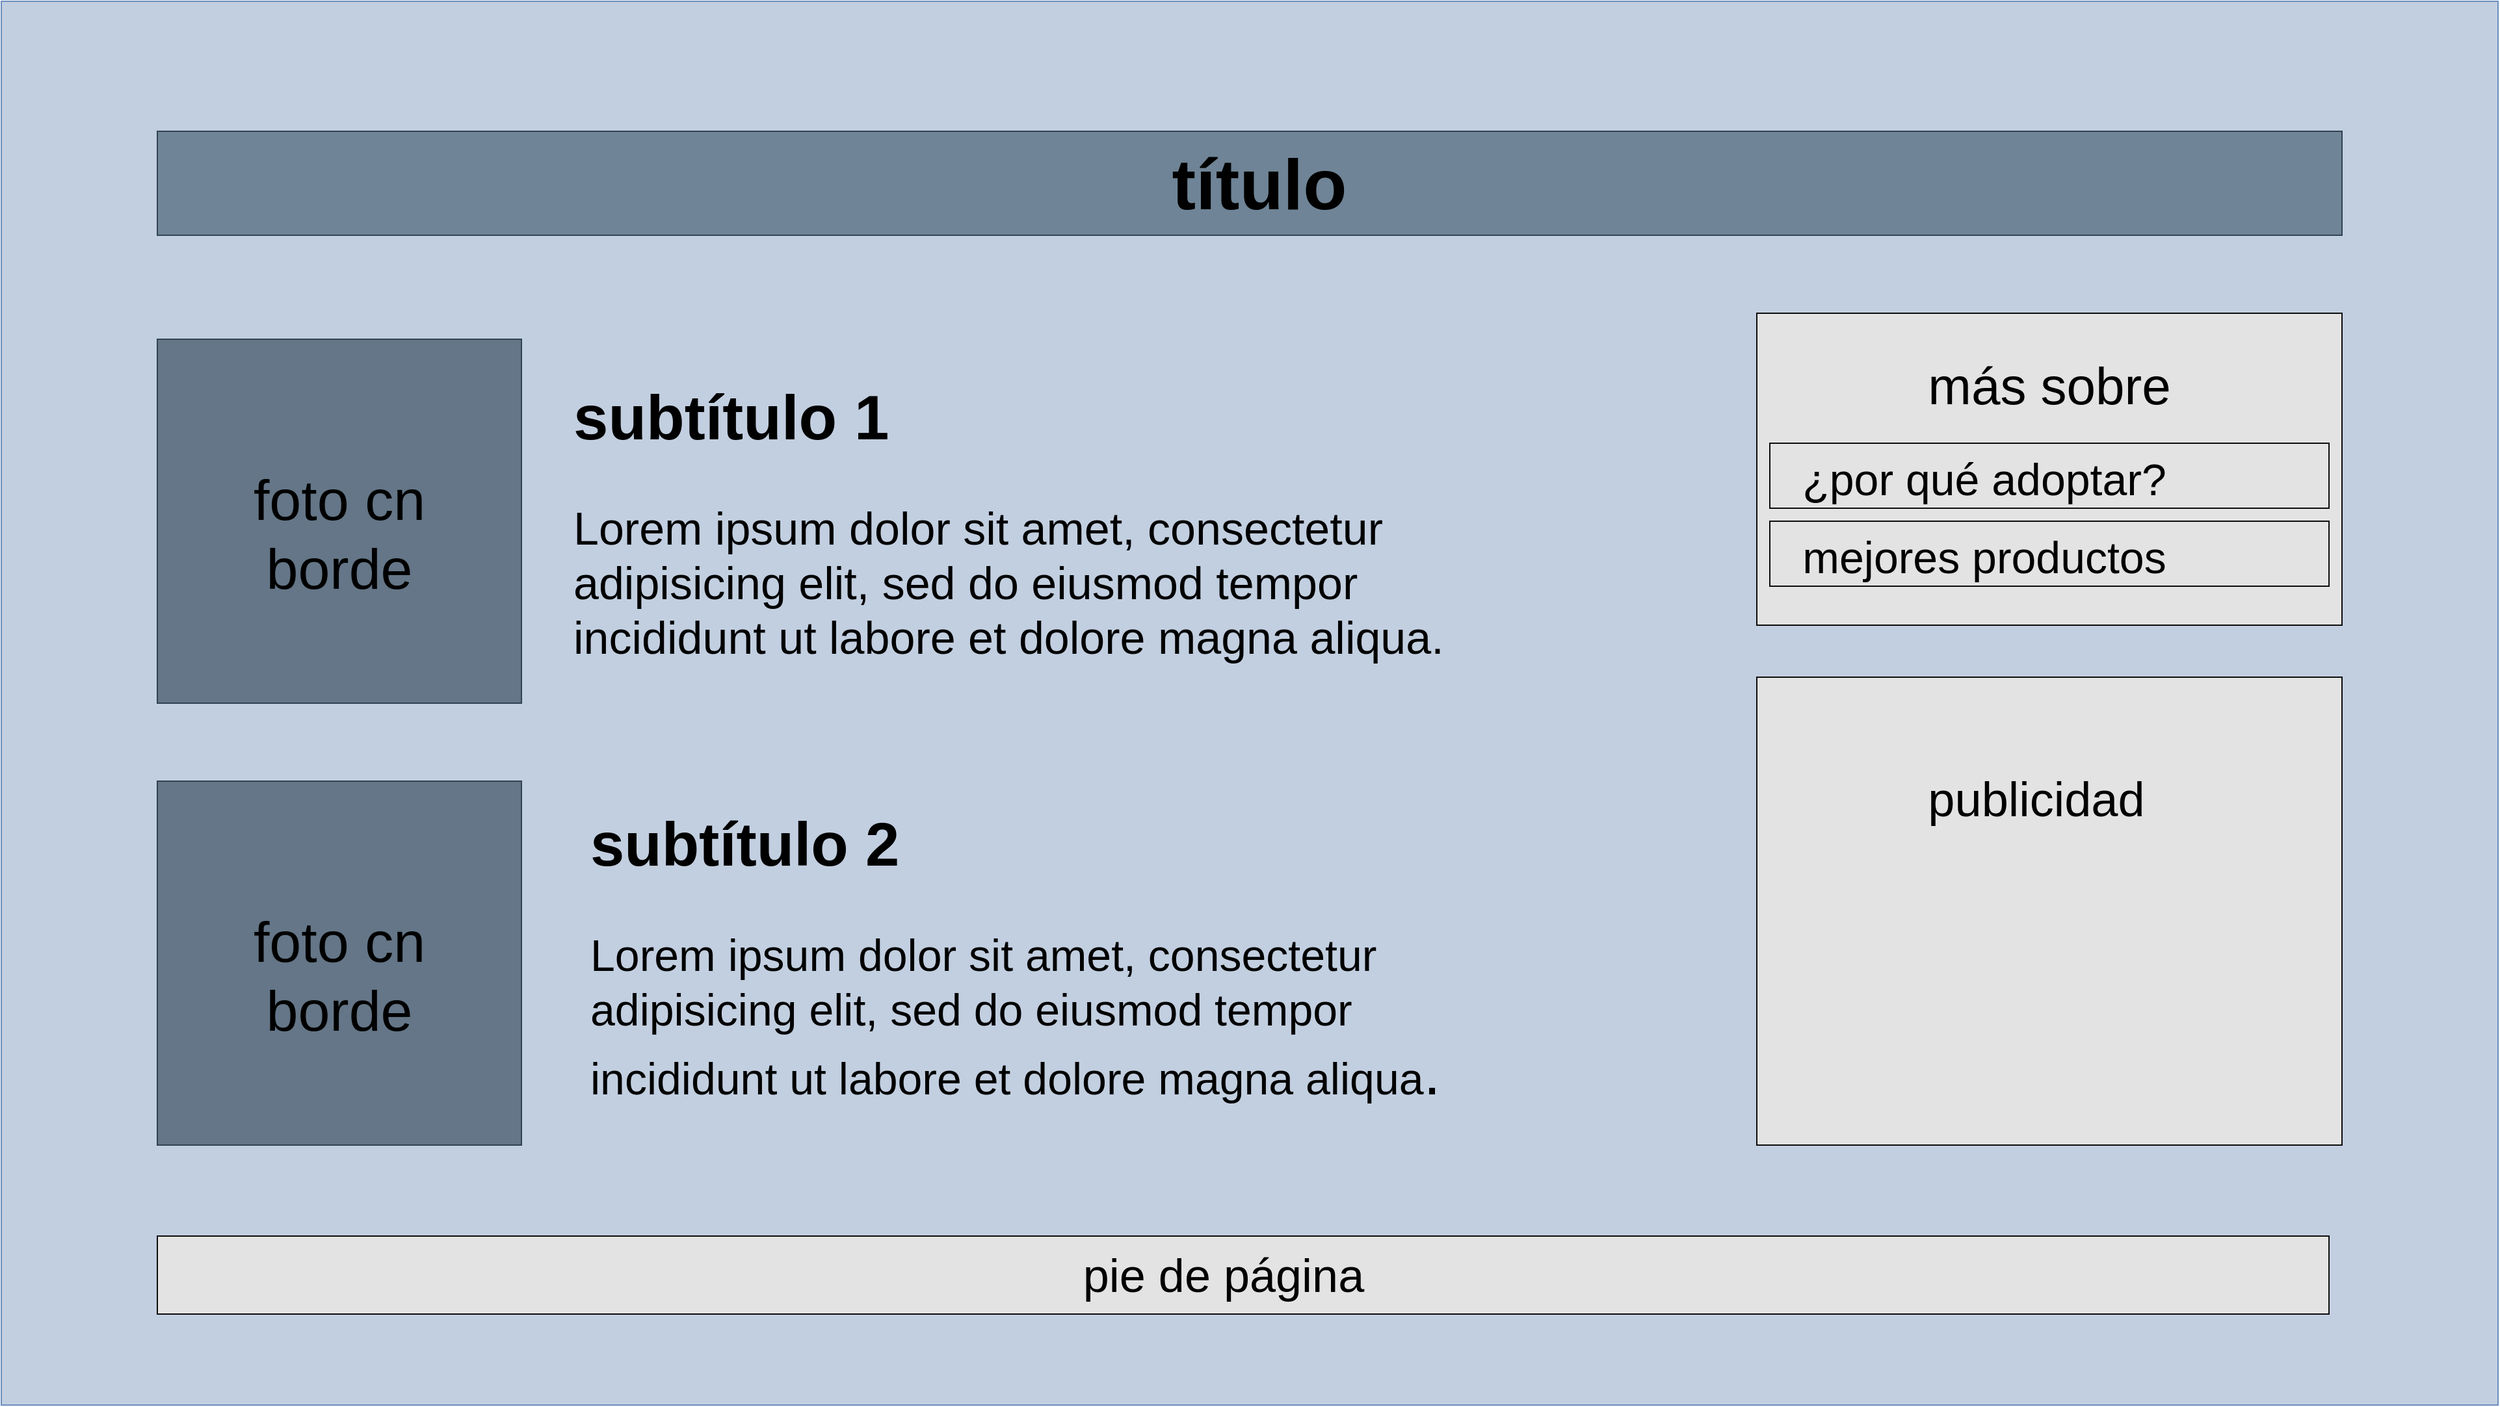 <mxfile version="20.5.1" type="github">
  <diagram id="VAi6dXvgsATBHjodhpl_" name="Página-1">
    <mxGraphModel dx="2550" dy="1230" grid="1" gridSize="10" guides="1" tooltips="1" connect="1" arrows="1" fold="1" page="1" pageScale="1" pageWidth="1600" pageHeight="900" math="0" shadow="0">
      <root>
        <mxCell id="0" />
        <mxCell id="1" parent="0" />
        <mxCell id="OegOrAG5nfqqoxymJr2v-2" value="" style="rounded=0;whiteSpace=wrap;html=1;fillColor=#C2CFE0;strokeColor=#6c8ebf;" vertex="1" parent="1">
          <mxGeometry width="1920" height="1080" as="geometry" />
        </mxCell>
        <mxCell id="OegOrAG5nfqqoxymJr2v-13" value="" style="rounded=0;whiteSpace=wrap;html=1;fontSize=35;fillColor=#6F8496;strokeColor=#314354;fontColor=#ffffff;" vertex="1" parent="1">
          <mxGeometry x="120" y="100" width="1680" height="80" as="geometry" />
        </mxCell>
        <mxCell id="OegOrAG5nfqqoxymJr2v-15" value="&lt;b&gt;título&lt;/b&gt;" style="text;html=1;strokeColor=none;fillColor=none;align=center;verticalAlign=middle;whiteSpace=wrap;rounded=0;fontSize=55;" vertex="1" parent="1">
          <mxGeometry x="510" y="100" width="915" height="80" as="geometry" />
        </mxCell>
        <mxCell id="OegOrAG5nfqqoxymJr2v-17" value="" style="whiteSpace=wrap;html=1;aspect=fixed;fontSize=35;fillColor=#647687;strokeColor=#314354;fontColor=#ffffff;" vertex="1" parent="1">
          <mxGeometry x="120" y="260" width="280" height="280" as="geometry" />
        </mxCell>
        <mxCell id="OegOrAG5nfqqoxymJr2v-18" value="" style="whiteSpace=wrap;html=1;aspect=fixed;strokeColor=#314354;fontSize=35;fillColor=#647687;fontColor=#ffffff;" vertex="1" parent="1">
          <mxGeometry x="120" y="600" width="280" height="280" as="geometry" />
        </mxCell>
        <mxCell id="OegOrAG5nfqqoxymJr2v-20" value="foto cn borde" style="text;html=1;strokeColor=none;fillColor=none;align=center;verticalAlign=middle;whiteSpace=wrap;rounded=0;fontSize=44;" vertex="1" parent="1">
          <mxGeometry x="160" y="260" width="200" height="300" as="geometry" />
        </mxCell>
        <mxCell id="OegOrAG5nfqqoxymJr2v-22" value="&lt;h1 style=&quot;font-size: 48px;&quot;&gt;subtítulo 1&lt;/h1&gt;&lt;p&gt;Lorem ipsum dolor sit amet, consectetur adipisicing elit, sed do eiusmod tempor incididunt ut labore et dolore magna aliqua.&lt;/p&gt;" style="text;html=1;strokeColor=none;fillColor=none;spacing=5;spacingTop=-20;whiteSpace=wrap;overflow=hidden;rounded=0;fontSize=35;" vertex="1" parent="1">
          <mxGeometry x="435" y="270" width="730" height="300" as="geometry" />
        </mxCell>
        <mxCell id="OegOrAG5nfqqoxymJr2v-23" value="&lt;h1 style=&quot;font-size: 47px;&quot;&gt;&lt;font style=&quot;font-size: 47px;&quot;&gt;subtítulo 2&lt;/font&gt;&lt;/h1&gt;&lt;p style=&quot;&quot;&gt;&lt;font style=&quot;font-size: 34px;&quot;&gt;Lorem ipsum dolor sit amet, consectetur adipisicing elit, sed do eiusmod tempor incididunt ut labore et dolore magna aliqua&lt;/font&gt;&lt;span style=&quot;font-size: 47px;&quot;&gt;.&lt;/span&gt;&lt;/p&gt;" style="text;html=1;strokeColor=none;fillColor=none;spacing=5;spacingTop=-20;whiteSpace=wrap;overflow=hidden;rounded=0;fontSize=35;" vertex="1" parent="1">
          <mxGeometry x="448" y="600" width="705" height="280" as="geometry" />
        </mxCell>
        <mxCell id="OegOrAG5nfqqoxymJr2v-25" value="Capa sin título" parent="0" />
        <mxCell id="OegOrAG5nfqqoxymJr2v-45" value="" style="rounded=0;whiteSpace=wrap;html=1;strokeColor=#0D0D0D;fontSize=61;fillColor=#E3E3E3;" vertex="1" parent="OegOrAG5nfqqoxymJr2v-25">
          <mxGeometry x="1350" y="240" width="450" height="240" as="geometry" />
        </mxCell>
        <mxCell id="OegOrAG5nfqqoxymJr2v-46" value="" style="rounded=0;whiteSpace=wrap;html=1;strokeColor=#0D0D0D;fontSize=61;fillColor=#E3E3E3;" vertex="1" parent="OegOrAG5nfqqoxymJr2v-25">
          <mxGeometry x="1360" y="400" width="430" height="50" as="geometry" />
        </mxCell>
        <mxCell id="OegOrAG5nfqqoxymJr2v-47" value="" style="rounded=0;whiteSpace=wrap;html=1;strokeColor=#0D0D0D;fontSize=61;fillColor=#E3E3E3;" vertex="1" parent="OegOrAG5nfqqoxymJr2v-25">
          <mxGeometry x="1360" y="340" width="430" height="50" as="geometry" />
        </mxCell>
        <mxCell id="OegOrAG5nfqqoxymJr2v-49" value="más sobre" style="text;html=1;strokeColor=none;fillColor=none;align=center;verticalAlign=middle;whiteSpace=wrap;rounded=0;fontSize=40;" vertex="1" parent="OegOrAG5nfqqoxymJr2v-25">
          <mxGeometry x="1365" y="270" width="420" height="50" as="geometry" />
        </mxCell>
        <mxCell id="OegOrAG5nfqqoxymJr2v-50" value="&lt;font style=&quot;font-size: 34px;&quot;&gt;mejores productos&lt;/font&gt;" style="text;html=1;strokeColor=none;fillColor=none;align=center;verticalAlign=middle;whiteSpace=wrap;rounded=0;fontSize=55;" vertex="1" parent="OegOrAG5nfqqoxymJr2v-25">
          <mxGeometry x="1350" y="400" width="350" height="40" as="geometry" />
        </mxCell>
        <mxCell id="OegOrAG5nfqqoxymJr2v-51" value="&lt;font style=&quot;font-size: 34px;&quot;&gt;¿por qué adoptar?&lt;/font&gt;" style="text;html=1;strokeColor=none;fillColor=none;align=center;verticalAlign=middle;whiteSpace=wrap;rounded=0;fontSize=55;" vertex="1" parent="OegOrAG5nfqqoxymJr2v-25">
          <mxGeometry x="1350" y="340" width="350" height="40" as="geometry" />
        </mxCell>
        <mxCell id="OegOrAG5nfqqoxymJr2v-53" value="foto cn borde" style="text;html=1;strokeColor=none;fillColor=none;align=center;verticalAlign=middle;whiteSpace=wrap;rounded=0;fontSize=44;" vertex="1" parent="OegOrAG5nfqqoxymJr2v-25">
          <mxGeometry x="160" y="600" width="200" height="300" as="geometry" />
        </mxCell>
        <mxCell id="OegOrAG5nfqqoxymJr2v-55" value="" style="rounded=0;whiteSpace=wrap;html=1;strokeColor=#0D0D0D;fontSize=44;fillColor=#E3E3E3;" vertex="1" parent="OegOrAG5nfqqoxymJr2v-25">
          <mxGeometry x="1350" y="520" width="450" height="360" as="geometry" />
        </mxCell>
        <mxCell id="OegOrAG5nfqqoxymJr2v-57" value="publicidad" style="text;html=1;strokeColor=none;fillColor=none;align=center;verticalAlign=middle;whiteSpace=wrap;rounded=0;fontSize=37;" vertex="1" parent="OegOrAG5nfqqoxymJr2v-25">
          <mxGeometry x="1420" y="525" width="290" height="180" as="geometry" />
        </mxCell>
        <mxCell id="OegOrAG5nfqqoxymJr2v-58" value="" style="rounded=0;whiteSpace=wrap;html=1;strokeColor=#0D0D0D;fontSize=44;fillColor=#E3E3E3;" vertex="1" parent="OegOrAG5nfqqoxymJr2v-25">
          <mxGeometry x="120" y="950" width="1670" height="60" as="geometry" />
        </mxCell>
        <mxCell id="OegOrAG5nfqqoxymJr2v-60" value="pie de página" style="text;html=1;strokeColor=none;fillColor=none;align=center;verticalAlign=middle;whiteSpace=wrap;rounded=0;fontSize=36;" vertex="1" parent="OegOrAG5nfqqoxymJr2v-25">
          <mxGeometry x="640" y="965" width="600" height="30" as="geometry" />
        </mxCell>
      </root>
    </mxGraphModel>
  </diagram>
</mxfile>
